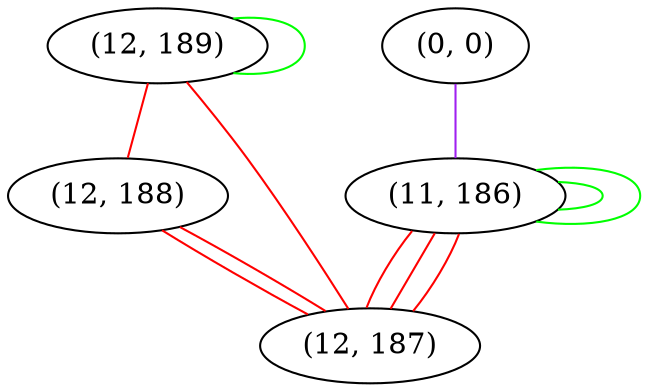 graph "" {
"(12, 189)";
"(0, 0)";
"(11, 186)";
"(12, 188)";
"(12, 187)";
"(12, 189)" -- "(12, 189)"  [color=green, key=0, weight=2];
"(12, 189)" -- "(12, 188)"  [color=red, key=0, weight=1];
"(12, 189)" -- "(12, 187)"  [color=red, key=0, weight=1];
"(0, 0)" -- "(11, 186)"  [color=purple, key=0, weight=4];
"(11, 186)" -- "(11, 186)"  [color=green, key=0, weight=2];
"(11, 186)" -- "(11, 186)"  [color=green, key=1, weight=2];
"(11, 186)" -- "(12, 187)"  [color=red, key=0, weight=1];
"(11, 186)" -- "(12, 187)"  [color=red, key=1, weight=1];
"(11, 186)" -- "(12, 187)"  [color=red, key=2, weight=1];
"(12, 188)" -- "(12, 187)"  [color=red, key=0, weight=1];
"(12, 188)" -- "(12, 187)"  [color=red, key=1, weight=1];
}
